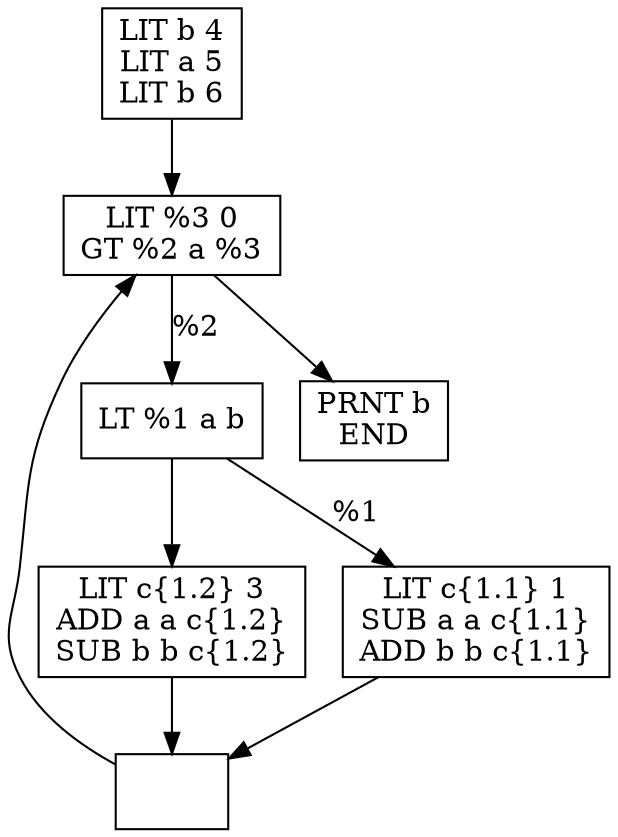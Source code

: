 digraph finite_state_machine {
   rankdir=TB;
   ratio = auto
   block0[ shape=rect label=<LIT b 4<br/>LIT a 5<br/>LIT b 6<br/>> ]
   block1[ shape=rect label=<LT %1 a b<br/>> ]
   block2[ shape=rect label=<LIT c{1.2} 3<br/>ADD a a c{1.2}<br/>SUB b b c{1.2}<br/>> ]
   block3[ shape=rect label=<LIT c{1.1} 1<br/>SUB a a c{1.1}<br/>ADD b b c{1.1}<br/>> ]
   block4[ shape=rect label=<> ]
   block5[ shape=rect label=<LIT %3 0<br/>GT %2 a %3<br/>> ]
   block6[ shape=rect label=<PRNT b<br/>END<br/>> ]
   block0 -> block5 [ label="" ]
   block1 -> block3 [ label="%1" ]
   block1 -> block2 [ label="" ]
   block2 -> block4 [ label="" ]
   block3 -> block4 [ label="" ]
   block4 -> block5 [ label="" ]
   block5 -> block1 [ label="%2" ]
   block5 -> block6 [ label="" ]
}

